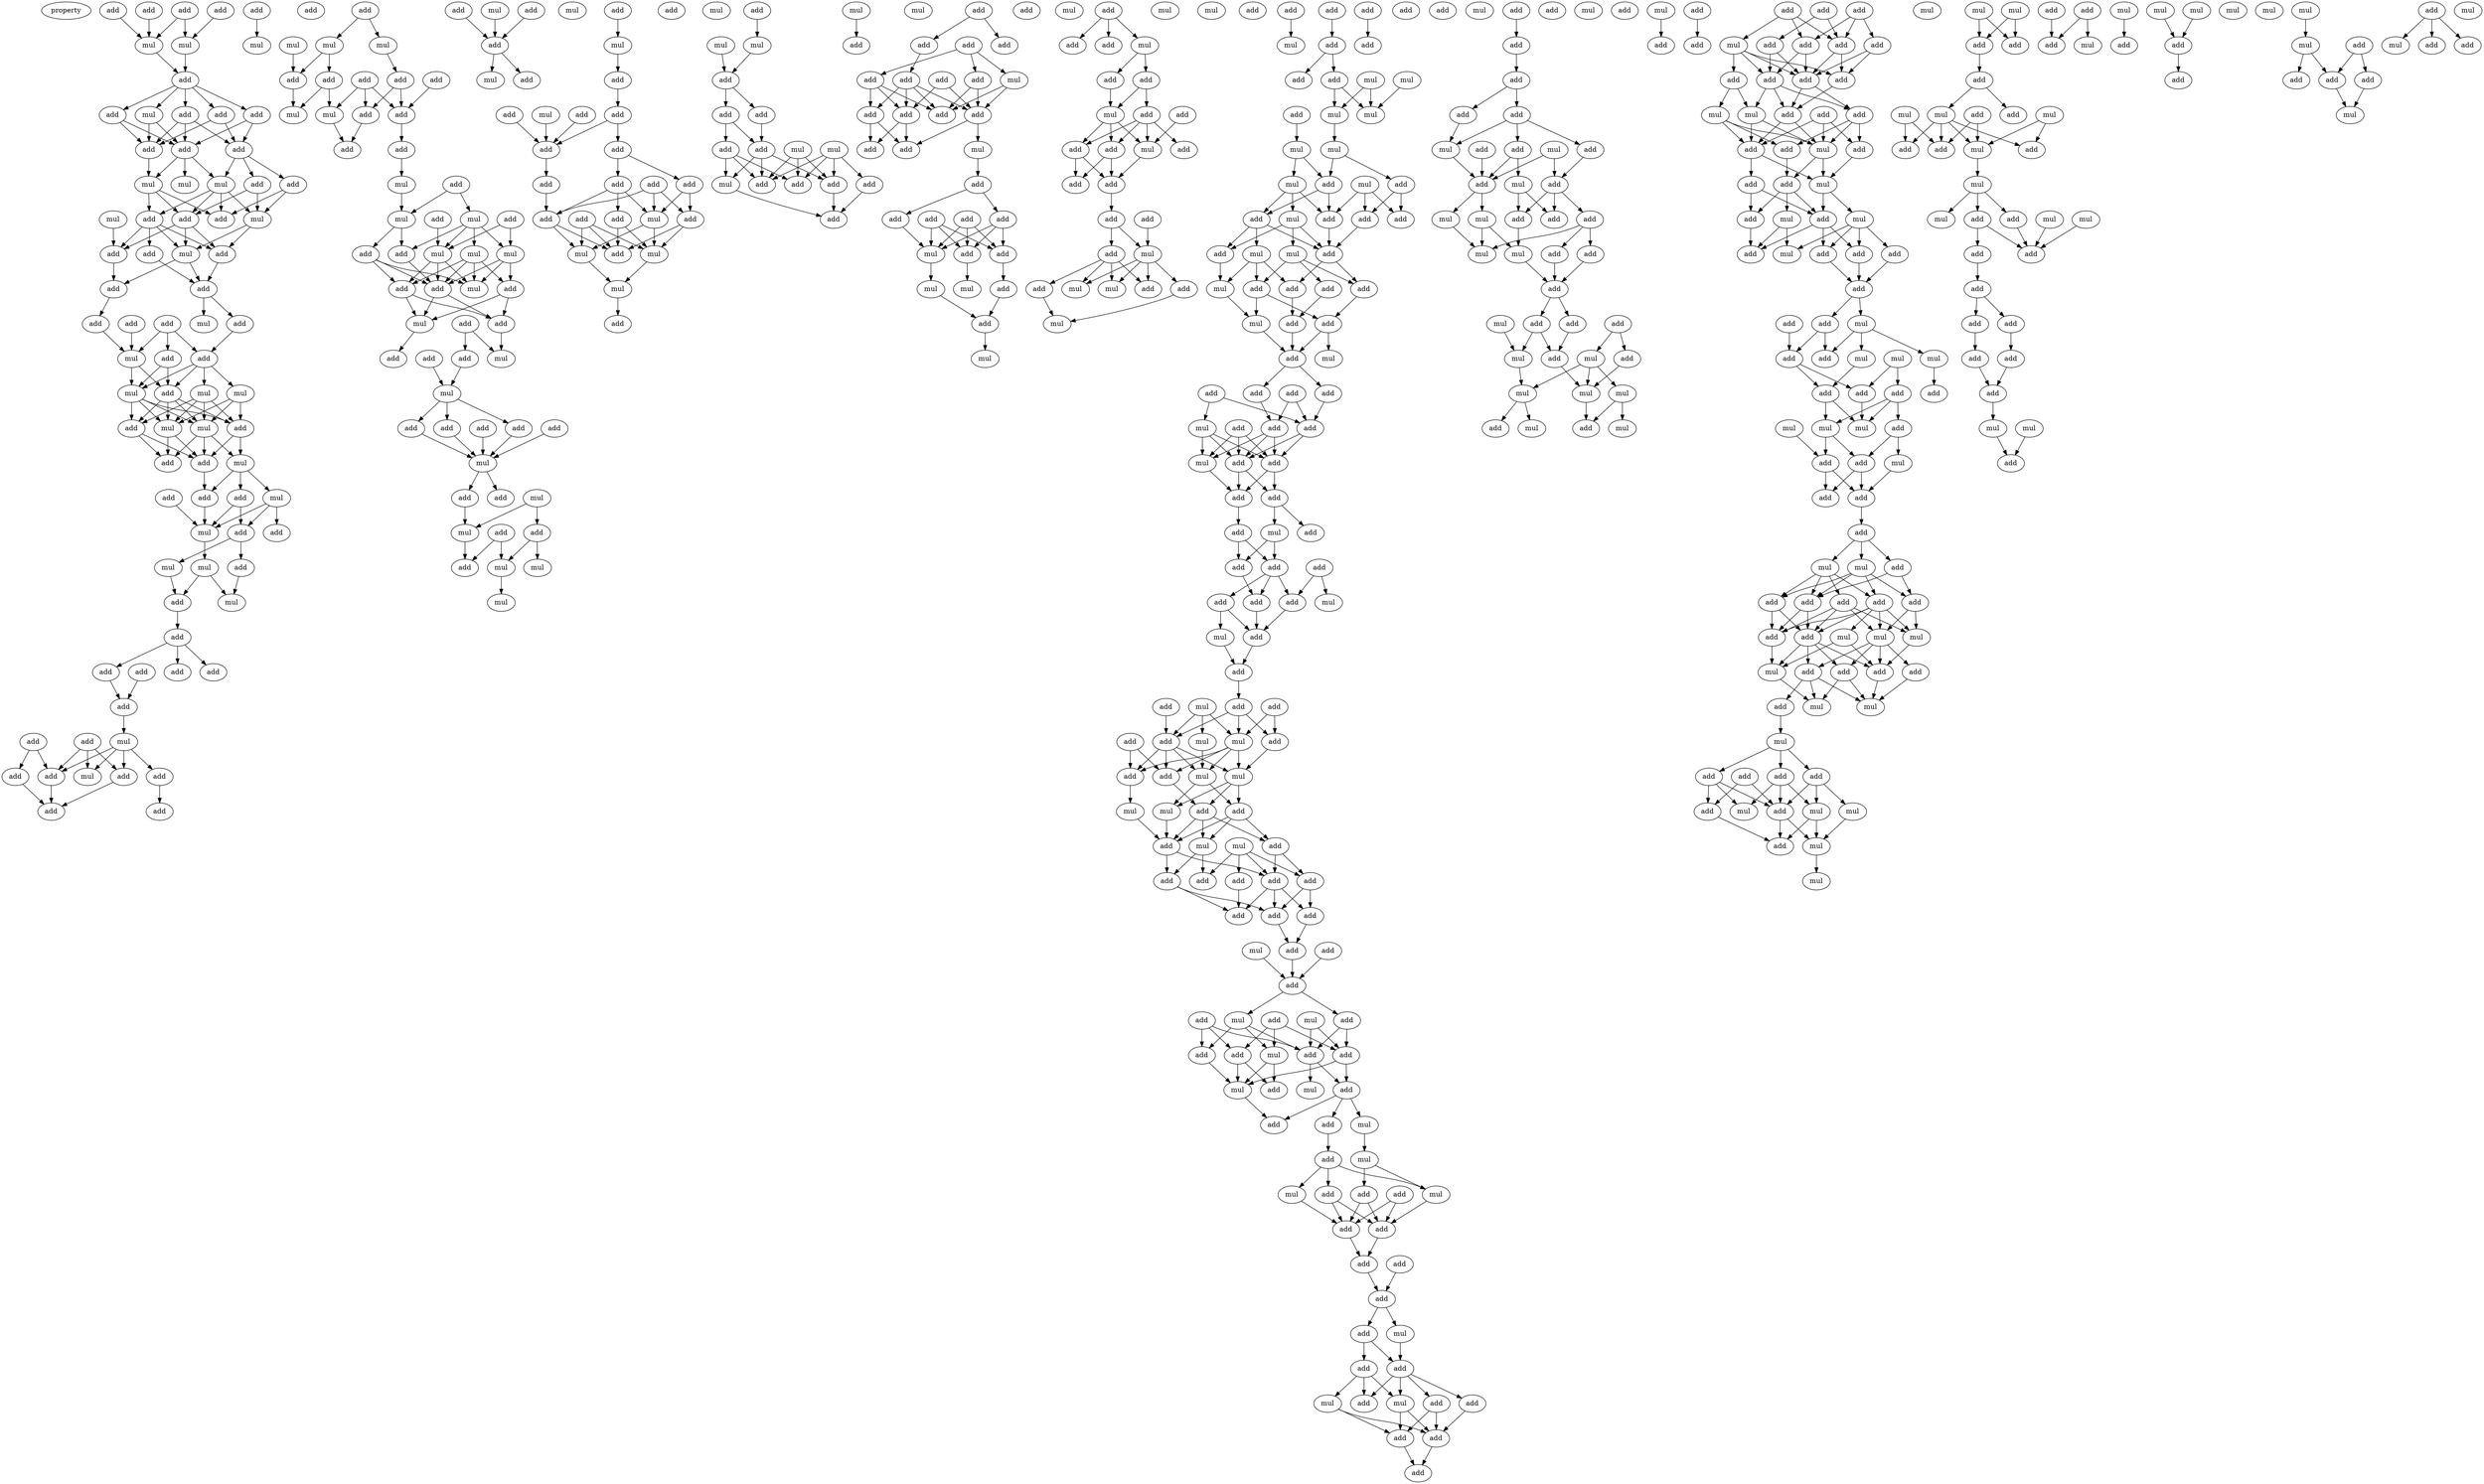 digraph {
    node [fontcolor=black]
    property [mul=2,lf=1.3]
    0 [ label = add ];
    1 [ label = add ];
    2 [ label = add ];
    3 [ label = add ];
    4 [ label = add ];
    5 [ label = mul ];
    6 [ label = mul ];
    7 [ label = mul ];
    8 [ label = add ];
    9 [ label = add ];
    10 [ label = add ];
    11 [ label = add ];
    12 [ label = mul ];
    13 [ label = add ];
    14 [ label = add ];
    15 [ label = add ];
    16 [ label = add ];
    17 [ label = add ];
    18 [ label = add ];
    19 [ label = mul ];
    20 [ label = mul ];
    21 [ label = mul ];
    22 [ label = add ];
    23 [ label = add ];
    24 [ label = add ];
    25 [ label = mul ];
    26 [ label = mul ];
    27 [ label = mul ];
    28 [ label = add ];
    29 [ label = add ];
    30 [ label = add ];
    31 [ label = add ];
    32 [ label = add ];
    33 [ label = add ];
    34 [ label = add ];
    35 [ label = add ];
    36 [ label = add ];
    37 [ label = mul ];
    38 [ label = mul ];
    39 [ label = add ];
    40 [ label = add ];
    41 [ label = mul ];
    42 [ label = mul ];
    43 [ label = mul ];
    44 [ label = add ];
    45 [ label = mul ];
    46 [ label = add ];
    47 [ label = mul ];
    48 [ label = add ];
    49 [ label = add ];
    50 [ label = add ];
    51 [ label = mul ];
    52 [ label = add ];
    53 [ label = add ];
    54 [ label = add ];
    55 [ label = mul ];
    56 [ label = add ];
    57 [ label = add ];
    58 [ label = mul ];
    59 [ label = mul ];
    60 [ label = add ];
    61 [ label = mul ];
    62 [ label = add ];
    63 [ label = mul ];
    64 [ label = add ];
    65 [ label = add ];
    66 [ label = add ];
    67 [ label = add ];
    68 [ label = add ];
    69 [ label = add ];
    70 [ label = add ];
    71 [ label = add ];
    72 [ label = mul ];
    73 [ label = add ];
    74 [ label = add ];
    75 [ label = mul ];
    76 [ label = add ];
    77 [ label = add ];
    78 [ label = add ];
    79 [ label = add ];
    80 [ label = add ];
    81 [ label = add ];
    82 [ label = mul ];
    83 [ label = mul ];
    84 [ label = mul ];
    85 [ label = add ];
    86 [ label = add ];
    87 [ label = add ];
    88 [ label = add ];
    89 [ label = add ];
    90 [ label = add ];
    91 [ label = mul ];
    92 [ label = add ];
    93 [ label = mul ];
    94 [ label = add ];
    95 [ label = add ];
    96 [ label = add ];
    97 [ label = mul ];
    98 [ label = add ];
    99 [ label = mul ];
    100 [ label = mul ];
    101 [ label = add ];
    102 [ label = mul ];
    103 [ label = mul ];
    104 [ label = add ];
    105 [ label = add ];
    106 [ label = mul ];
    107 [ label = add ];
    108 [ label = add ];
    109 [ label = add ];
    110 [ label = mul ];
    111 [ label = add ];
    112 [ label = mul ];
    113 [ label = add ];
    114 [ label = add ];
    115 [ label = add ];
    116 [ label = mul ];
    117 [ label = add ];
    118 [ label = mul ];
    119 [ label = add ];
    120 [ label = add ];
    121 [ label = add ];
    122 [ label = add ];
    123 [ label = add ];
    124 [ label = mul ];
    125 [ label = add ];
    126 [ label = add ];
    127 [ label = mul ];
    128 [ label = add ];
    129 [ label = add ];
    130 [ label = mul ];
    131 [ label = add ];
    132 [ label = mul ];
    133 [ label = mul ];
    134 [ label = add ];
    135 [ label = mul ];
    136 [ label = mul ];
    137 [ label = add ];
    138 [ label = mul ];
    139 [ label = add ];
    140 [ label = mul ];
    141 [ label = add ];
    142 [ label = add ];
    143 [ label = mul ];
    144 [ label = add ];
    145 [ label = mul ];
    146 [ label = add ];
    147 [ label = mul ];
    148 [ label = add ];
    149 [ label = add ];
    150 [ label = add ];
    151 [ label = add ];
    152 [ label = add ];
    153 [ label = add ];
    154 [ label = add ];
    155 [ label = add ];
    156 [ label = add ];
    157 [ label = add ];
    158 [ label = add ];
    159 [ label = add ];
    160 [ label = mul ];
    161 [ label = add ];
    162 [ label = mul ];
    163 [ label = add ];
    164 [ label = mul ];
    165 [ label = mul ];
    166 [ label = add ];
    167 [ label = mul ];
    168 [ label = add ];
    169 [ label = mul ];
    170 [ label = add ];
    171 [ label = add ];
    172 [ label = add ];
    173 [ label = add ];
    174 [ label = mul ];
    175 [ label = mul ];
    176 [ label = add ];
    177 [ label = add ];
    178 [ label = mul ];
    179 [ label = add ];
    180 [ label = add ];
    181 [ label = add ];
    182 [ label = add ];
    183 [ label = mul ];
    184 [ label = add ];
    185 [ label = mul ];
    186 [ label = add ];
    187 [ label = add ];
    188 [ label = add ];
    189 [ label = add ];
    190 [ label = mul ];
    191 [ label = add ];
    192 [ label = add ];
    193 [ label = add ];
    194 [ label = add ];
    195 [ label = add ];
    196 [ label = add ];
    197 [ label = add ];
    198 [ label = add ];
    199 [ label = add ];
    200 [ label = mul ];
    201 [ label = add ];
    202 [ label = add ];
    203 [ label = add ];
    204 [ label = add ];
    205 [ label = add ];
    206 [ label = add ];
    207 [ label = mul ];
    208 [ label = add ];
    209 [ label = add ];
    210 [ label = mul ];
    211 [ label = mul ];
    212 [ label = add ];
    213 [ label = add ];
    214 [ label = add ];
    215 [ label = mul ];
    216 [ label = mul ];
    217 [ label = add ];
    218 [ label = add ];
    219 [ label = mul ];
    220 [ label = add ];
    221 [ label = mul ];
    222 [ label = add ];
    223 [ label = add ];
    224 [ label = mul ];
    225 [ label = add ];
    226 [ label = add ];
    227 [ label = add ];
    228 [ label = add ];
    229 [ label = add ];
    230 [ label = mul ];
    231 [ label = mul ];
    232 [ label = add ];
    233 [ label = add ];
    234 [ label = add ];
    235 [ label = add ];
    236 [ label = add ];
    237 [ label = mul ];
    238 [ label = add ];
    239 [ label = mul ];
    240 [ label = add ];
    241 [ label = add ];
    242 [ label = mul ];
    243 [ label = add ];
    244 [ label = add ];
    245 [ label = mul ];
    246 [ label = mul ];
    247 [ label = add ];
    248 [ label = add ];
    249 [ label = add ];
    250 [ label = mul ];
    251 [ label = add ];
    252 [ label = add ];
    253 [ label = add ];
    254 [ label = mul ];
    255 [ label = add ];
    256 [ label = mul ];
    257 [ label = mul ];
    258 [ label = mul ];
    259 [ label = mul ];
    260 [ label = add ];
    261 [ label = mul ];
    262 [ label = add ];
    263 [ label = mul ];
    264 [ label = add ];
    265 [ label = add ];
    266 [ label = add ];
    267 [ label = add ];
    268 [ label = mul ];
    269 [ label = add ];
    270 [ label = mul ];
    271 [ label = add ];
    272 [ label = mul ];
    273 [ label = add ];
    274 [ label = add ];
    275 [ label = add ];
    276 [ label = mul ];
    277 [ label = add ];
    278 [ label = add ];
    279 [ label = add ];
    280 [ label = mul ];
    281 [ label = add ];
    282 [ label = mul ];
    283 [ label = add ];
    284 [ label = add ];
    285 [ label = add ];
    286 [ label = add ];
    287 [ label = mul ];
    288 [ label = add ];
    289 [ label = add ];
    290 [ label = add ];
    291 [ label = add ];
    292 [ label = mul ];
    293 [ label = add ];
    294 [ label = add ];
    295 [ label = add ];
    296 [ label = mul ];
    297 [ label = add ];
    298 [ label = add ];
    299 [ label = add ];
    300 [ label = add ];
    301 [ label = add ];
    302 [ label = add ];
    303 [ label = add ];
    304 [ label = add ];
    305 [ label = mul ];
    306 [ label = mul ];
    307 [ label = add ];
    308 [ label = add ];
    309 [ label = add ];
    310 [ label = add ];
    311 [ label = add ];
    312 [ label = mul ];
    313 [ label = add ];
    314 [ label = mul ];
    315 [ label = add ];
    316 [ label = add ];
    317 [ label = mul ];
    318 [ label = add ];
    319 [ label = add ];
    320 [ label = mul ];
    321 [ label = mul ];
    322 [ label = add ];
    323 [ label = mul ];
    324 [ label = add ];
    325 [ label = mul ];
    326 [ label = mul ];
    327 [ label = add ];
    328 [ label = mul ];
    329 [ label = add ];
    330 [ label = add ];
    331 [ label = add ];
    332 [ label = add ];
    333 [ label = add ];
    334 [ label = add ];
    335 [ label = add ];
    336 [ label = add ];
    337 [ label = add ];
    338 [ label = mul ];
    339 [ label = add ];
    340 [ label = add ];
    341 [ label = add ];
    342 [ label = add ];
    343 [ label = add ];
    344 [ label = add ];
    345 [ label = mul ];
    346 [ label = add ];
    347 [ label = mul ];
    348 [ label = add ];
    349 [ label = mul ];
    350 [ label = add ];
    351 [ label = add ];
    352 [ label = add ];
    353 [ label = add ];
    354 [ label = mul ];
    355 [ label = mul ];
    356 [ label = add ];
    357 [ label = add ];
    358 [ label = add ];
    359 [ label = mul ];
    360 [ label = add ];
    361 [ label = mul ];
    362 [ label = add ];
    363 [ label = add ];
    364 [ label = mul ];
    365 [ label = add ];
    366 [ label = mul ];
    367 [ label = add ];
    368 [ label = add ];
    369 [ label = add ];
    370 [ label = add ];
    371 [ label = add ];
    372 [ label = add ];
    373 [ label = add ];
    374 [ label = mul ];
    375 [ label = add ];
    376 [ label = add ];
    377 [ label = add ];
    378 [ label = mul ];
    379 [ label = add ];
    380 [ label = mul ];
    381 [ label = add ];
    382 [ label = add ];
    383 [ label = add ];
    384 [ label = mul ];
    385 [ label = add ];
    386 [ label = add ];
    387 [ label = add ];
    388 [ label = add ];
    389 [ label = add ];
    390 [ label = add ];
    391 [ label = mul ];
    392 [ label = add ];
    393 [ label = add ];
    394 [ label = add ];
    395 [ label = add ];
    396 [ label = mul ];
    397 [ label = mul ];
    398 [ label = add ];
    399 [ label = mul ];
    400 [ label = add ];
    401 [ label = add ];
    402 [ label = mul ];
    403 [ label = mul ];
    404 [ label = add ];
    405 [ label = add ];
    406 [ label = mul ];
    407 [ label = add ];
    408 [ label = add ];
    409 [ label = mul ];
    410 [ label = add ];
    411 [ label = add ];
    412 [ label = mul ];
    413 [ label = add ];
    414 [ label = add ];
    415 [ label = add ];
    416 [ label = add ];
    417 [ label = mul ];
    418 [ label = mul ];
    419 [ label = add ];
    420 [ label = mul ];
    421 [ label = mul ];
    422 [ label = mul ];
    423 [ label = add ];
    424 [ label = add ];
    425 [ label = mul ];
    426 [ label = mul ];
    427 [ label = mul ];
    428 [ label = add ];
    429 [ label = add ];
    430 [ label = add ];
    431 [ label = add ];
    432 [ label = add ];
    433 [ label = add ];
    434 [ label = add ];
    435 [ label = mul ];
    436 [ label = add ];
    437 [ label = add ];
    438 [ label = add ];
    439 [ label = add ];
    440 [ label = add ];
    441 [ label = add ];
    442 [ label = add ];
    443 [ label = mul ];
    444 [ label = add ];
    445 [ label = add ];
    446 [ label = add ];
    447 [ label = mul ];
    448 [ label = mul ];
    449 [ label = add ];
    450 [ label = add ];
    451 [ label = add ];
    452 [ label = mul ];
    453 [ label = add ];
    454 [ label = add ];
    455 [ label = add ];
    456 [ label = add ];
    457 [ label = mul ];
    458 [ label = mul ];
    459 [ label = add ];
    460 [ label = mul ];
    461 [ label = add ];
    462 [ label = add ];
    463 [ label = add ];
    464 [ label = add ];
    465 [ label = add ];
    466 [ label = mul ];
    467 [ label = add ];
    468 [ label = mul ];
    469 [ label = add ];
    470 [ label = mul ];
    471 [ label = mul ];
    472 [ label = add ];
    473 [ label = add ];
    474 [ label = add ];
    475 [ label = add ];
    476 [ label = add ];
    477 [ label = mul ];
    478 [ label = mul ];
    479 [ label = add ];
    480 [ label = mul ];
    481 [ label = add ];
    482 [ label = mul ];
    483 [ label = add ];
    484 [ label = add ];
    485 [ label = add ];
    486 [ label = add ];
    487 [ label = add ];
    488 [ label = mul ];
    489 [ label = mul ];
    490 [ label = add ];
    491 [ label = add ];
    492 [ label = add ];
    493 [ label = add ];
    494 [ label = add ];
    495 [ label = add ];
    496 [ label = mul ];
    497 [ label = mul ];
    498 [ label = mul ];
    499 [ label = add ];
    500 [ label = mul ];
    501 [ label = add ];
    502 [ label = add ];
    503 [ label = add ];
    504 [ label = add ];
    505 [ label = add ];
    506 [ label = mul ];
    507 [ label = mul ];
    508 [ label = mul ];
    509 [ label = add ];
    510 [ label = add ];
    511 [ label = add ];
    512 [ label = add ];
    513 [ label = mul ];
    514 [ label = add ];
    515 [ label = add ];
    516 [ label = mul ];
    517 [ label = mul ];
    518 [ label = mul ];
    519 [ label = add ];
    520 [ label = mul ];
    521 [ label = mul ];
    522 [ label = mul ];
    523 [ label = mul ];
    524 [ label = add ];
    525 [ label = add ];
    526 [ label = add ];
    527 [ label = add ];
    528 [ label = mul ];
    529 [ label = add ];
    530 [ label = mul ];
    531 [ label = mul ];
    532 [ label = add ];
    533 [ label = add ];
    534 [ label = add ];
    535 [ label = mul ];
    536 [ label = mul ];
    537 [ label = mul ];
    538 [ label = add ];
    539 [ label = mul ];
    540 [ label = mul ];
    541 [ label = add ];
    542 [ label = add ];
    543 [ label = add ];
    544 [ label = add ];
    545 [ label = add ];
    546 [ label = add ];
    547 [ label = add ];
    548 [ label = add ];
    549 [ label = add ];
    550 [ label = add ];
    551 [ label = add ];
    552 [ label = mul ];
    553 [ label = add ];
    554 [ label = mul ];
    555 [ label = mul ];
    556 [ label = add ];
    557 [ label = mul ];
    558 [ label = mul ];
    559 [ label = mul ];
    560 [ label = mul ];
    561 [ label = mul ];
    562 [ label = add ];
    563 [ label = add ];
    564 [ label = mul ];
    565 [ label = add ];
    566 [ label = mul ];
    567 [ label = add ];
    568 [ label = add ];
    569 [ label = add ];
    570 [ label = add ];
    571 [ label = mul ];
    572 [ label = add ];
    573 [ label = mul ];
    574 [ label = add ];
    575 [ label = mul ];
    576 [ label = add ];
    0 -> 5 [ name = 0 ];
    1 -> 5 [ name = 1 ];
    1 -> 7 [ name = 2 ];
    2 -> 6 [ name = 3 ];
    3 -> 7 [ name = 4 ];
    4 -> 5 [ name = 5 ];
    5 -> 8 [ name = 6 ];
    7 -> 8 [ name = 7 ];
    8 -> 9 [ name = 8 ];
    8 -> 10 [ name = 9 ];
    8 -> 11 [ name = 10 ];
    8 -> 12 [ name = 11 ];
    8 -> 13 [ name = 12 ];
    9 -> 15 [ name = 13 ];
    9 -> 16 [ name = 14 ];
    10 -> 14 [ name = 15 ];
    10 -> 15 [ name = 16 ];
    11 -> 14 [ name = 17 ];
    11 -> 15 [ name = 18 ];
    11 -> 16 [ name = 19 ];
    12 -> 14 [ name = 20 ];
    12 -> 16 [ name = 21 ];
    13 -> 14 [ name = 22 ];
    13 -> 16 [ name = 23 ];
    14 -> 20 [ name = 24 ];
    15 -> 17 [ name = 25 ];
    15 -> 18 [ name = 26 ];
    15 -> 21 [ name = 27 ];
    16 -> 19 [ name = 28 ];
    16 -> 20 [ name = 29 ];
    16 -> 21 [ name = 30 ];
    17 -> 22 [ name = 31 ];
    17 -> 26 [ name = 32 ];
    18 -> 23 [ name = 33 ];
    18 -> 26 [ name = 34 ];
    20 -> 22 [ name = 35 ];
    20 -> 23 [ name = 36 ];
    20 -> 24 [ name = 37 ];
    21 -> 22 [ name = 38 ];
    21 -> 23 [ name = 39 ];
    21 -> 24 [ name = 40 ];
    21 -> 26 [ name = 41 ];
    23 -> 27 [ name = 42 ];
    23 -> 28 [ name = 43 ];
    23 -> 30 [ name = 44 ];
    24 -> 27 [ name = 45 ];
    24 -> 28 [ name = 46 ];
    24 -> 29 [ name = 47 ];
    24 -> 30 [ name = 48 ];
    25 -> 30 [ name = 49 ];
    26 -> 27 [ name = 50 ];
    26 -> 28 [ name = 51 ];
    27 -> 31 [ name = 52 ];
    27 -> 32 [ name = 53 ];
    28 -> 32 [ name = 54 ];
    29 -> 32 [ name = 55 ];
    30 -> 31 [ name = 56 ];
    31 -> 33 [ name = 57 ];
    32 -> 35 [ name = 58 ];
    32 -> 37 [ name = 59 ];
    33 -> 38 [ name = 60 ];
    34 -> 38 [ name = 61 ];
    34 -> 39 [ name = 62 ];
    34 -> 40 [ name = 63 ];
    35 -> 40 [ name = 64 ];
    36 -> 38 [ name = 65 ];
    38 -> 41 [ name = 66 ];
    38 -> 44 [ name = 67 ];
    39 -> 41 [ name = 68 ];
    39 -> 44 [ name = 69 ];
    40 -> 41 [ name = 70 ];
    40 -> 42 [ name = 71 ];
    40 -> 43 [ name = 72 ];
    40 -> 44 [ name = 73 ];
    41 -> 45 [ name = 74 ];
    41 -> 46 [ name = 75 ];
    41 -> 47 [ name = 76 ];
    41 -> 48 [ name = 77 ];
    42 -> 45 [ name = 78 ];
    42 -> 47 [ name = 79 ];
    42 -> 48 [ name = 80 ];
    43 -> 45 [ name = 81 ];
    43 -> 46 [ name = 82 ];
    43 -> 47 [ name = 83 ];
    43 -> 48 [ name = 84 ];
    44 -> 45 [ name = 85 ];
    44 -> 46 [ name = 86 ];
    44 -> 47 [ name = 87 ];
    44 -> 48 [ name = 88 ];
    45 -> 49 [ name = 89 ];
    45 -> 50 [ name = 90 ];
    46 -> 49 [ name = 91 ];
    46 -> 50 [ name = 92 ];
    47 -> 49 [ name = 93 ];
    47 -> 50 [ name = 94 ];
    47 -> 51 [ name = 95 ];
    48 -> 50 [ name = 96 ];
    48 -> 51 [ name = 97 ];
    50 -> 54 [ name = 98 ];
    51 -> 53 [ name = 99 ];
    51 -> 54 [ name = 100 ];
    51 -> 55 [ name = 101 ];
    52 -> 58 [ name = 102 ];
    53 -> 56 [ name = 103 ];
    53 -> 58 [ name = 104 ];
    54 -> 58 [ name = 105 ];
    55 -> 56 [ name = 106 ];
    55 -> 57 [ name = 107 ];
    55 -> 58 [ name = 108 ];
    56 -> 59 [ name = 109 ];
    56 -> 60 [ name = 110 ];
    58 -> 61 [ name = 111 ];
    59 -> 62 [ name = 112 ];
    60 -> 63 [ name = 113 ];
    61 -> 62 [ name = 114 ];
    61 -> 63 [ name = 115 ];
    62 -> 64 [ name = 116 ];
    64 -> 66 [ name = 117 ];
    64 -> 68 [ name = 118 ];
    64 -> 69 [ name = 119 ];
    67 -> 70 [ name = 120 ];
    68 -> 70 [ name = 121 ];
    70 -> 72 [ name = 122 ];
    71 -> 74 [ name = 123 ];
    71 -> 75 [ name = 124 ];
    71 -> 77 [ name = 125 ];
    72 -> 74 [ name = 126 ];
    72 -> 75 [ name = 127 ];
    72 -> 76 [ name = 128 ];
    72 -> 77 [ name = 129 ];
    73 -> 77 [ name = 130 ];
    73 -> 78 [ name = 131 ];
    74 -> 79 [ name = 132 ];
    76 -> 80 [ name = 133 ];
    77 -> 79 [ name = 134 ];
    78 -> 79 [ name = 135 ];
    81 -> 82 [ name = 136 ];
    81 -> 83 [ name = 137 ];
    82 -> 86 [ name = 138 ];
    82 -> 88 [ name = 139 ];
    83 -> 87 [ name = 140 ];
    84 -> 86 [ name = 141 ];
    85 -> 90 [ name = 142 ];
    85 -> 91 [ name = 143 ];
    85 -> 92 [ name = 144 ];
    86 -> 93 [ name = 145 ];
    87 -> 90 [ name = 146 ];
    87 -> 92 [ name = 147 ];
    88 -> 91 [ name = 148 ];
    88 -> 93 [ name = 149 ];
    89 -> 90 [ name = 150 ];
    90 -> 95 [ name = 151 ];
    91 -> 94 [ name = 152 ];
    92 -> 94 [ name = 153 ];
    95 -> 97 [ name = 154 ];
    96 -> 99 [ name = 155 ];
    96 -> 100 [ name = 156 ];
    97 -> 99 [ name = 157 ];
    98 -> 102 [ name = 158 ];
    98 -> 103 [ name = 159 ];
    99 -> 104 [ name = 160 ];
    99 -> 105 [ name = 161 ];
    100 -> 102 [ name = 162 ];
    100 -> 103 [ name = 163 ];
    100 -> 104 [ name = 164 ];
    100 -> 106 [ name = 165 ];
    101 -> 102 [ name = 166 ];
    102 -> 108 [ name = 167 ];
    102 -> 109 [ name = 168 ];
    102 -> 110 [ name = 169 ];
    103 -> 107 [ name = 170 ];
    103 -> 108 [ name = 171 ];
    103 -> 110 [ name = 172 ];
    104 -> 108 [ name = 173 ];
    105 -> 108 [ name = 174 ];
    105 -> 109 [ name = 175 ];
    105 -> 110 [ name = 176 ];
    106 -> 107 [ name = 177 ];
    106 -> 108 [ name = 178 ];
    106 -> 109 [ name = 179 ];
    106 -> 110 [ name = 180 ];
    107 -> 111 [ name = 181 ];
    107 -> 112 [ name = 182 ];
    108 -> 111 [ name = 183 ];
    108 -> 112 [ name = 184 ];
    109 -> 111 [ name = 185 ];
    109 -> 112 [ name = 186 ];
    111 -> 116 [ name = 187 ];
    112 -> 115 [ name = 188 ];
    113 -> 116 [ name = 189 ];
    113 -> 117 [ name = 190 ];
    114 -> 118 [ name = 191 ];
    117 -> 118 [ name = 192 ];
    118 -> 119 [ name = 193 ];
    118 -> 120 [ name = 194 ];
    118 -> 122 [ name = 195 ];
    119 -> 124 [ name = 196 ];
    120 -> 124 [ name = 197 ];
    121 -> 124 [ name = 198 ];
    122 -> 124 [ name = 199 ];
    123 -> 124 [ name = 200 ];
    124 -> 125 [ name = 201 ];
    124 -> 126 [ name = 202 ];
    126 -> 130 [ name = 203 ];
    127 -> 129 [ name = 204 ];
    127 -> 130 [ name = 205 ];
    128 -> 131 [ name = 206 ];
    128 -> 133 [ name = 207 ];
    129 -> 132 [ name = 208 ];
    129 -> 133 [ name = 209 ];
    130 -> 131 [ name = 210 ];
    133 -> 138 [ name = 211 ];
    134 -> 139 [ name = 212 ];
    136 -> 139 [ name = 213 ];
    137 -> 139 [ name = 214 ];
    139 -> 140 [ name = 215 ];
    139 -> 144 [ name = 216 ];
    141 -> 145 [ name = 217 ];
    145 -> 146 [ name = 218 ];
    146 -> 149 [ name = 219 ];
    147 -> 152 [ name = 220 ];
    148 -> 152 [ name = 221 ];
    149 -> 151 [ name = 222 ];
    149 -> 152 [ name = 223 ];
    150 -> 152 [ name = 224 ];
    151 -> 154 [ name = 225 ];
    151 -> 155 [ name = 226 ];
    152 -> 153 [ name = 227 ];
    153 -> 159 [ name = 228 ];
    154 -> 158 [ name = 229 ];
    154 -> 160 [ name = 230 ];
    155 -> 159 [ name = 231 ];
    155 -> 160 [ name = 232 ];
    155 -> 161 [ name = 233 ];
    156 -> 158 [ name = 234 ];
    156 -> 159 [ name = 235 ];
    156 -> 160 [ name = 236 ];
    157 -> 162 [ name = 237 ];
    157 -> 163 [ name = 238 ];
    157 -> 164 [ name = 239 ];
    158 -> 162 [ name = 240 ];
    158 -> 163 [ name = 241 ];
    159 -> 163 [ name = 242 ];
    159 -> 164 [ name = 243 ];
    160 -> 162 [ name = 244 ];
    160 -> 164 [ name = 245 ];
    161 -> 162 [ name = 246 ];
    161 -> 163 [ name = 247 ];
    162 -> 165 [ name = 248 ];
    164 -> 165 [ name = 249 ];
    165 -> 168 [ name = 250 ];
    166 -> 169 [ name = 251 ];
    167 -> 170 [ name = 252 ];
    169 -> 170 [ name = 253 ];
    170 -> 171 [ name = 254 ];
    170 -> 172 [ name = 255 ];
    171 -> 173 [ name = 256 ];
    171 -> 176 [ name = 257 ];
    172 -> 173 [ name = 258 ];
    173 -> 177 [ name = 259 ];
    173 -> 178 [ name = 260 ];
    173 -> 180 [ name = 261 ];
    174 -> 177 [ name = 262 ];
    174 -> 179 [ name = 263 ];
    174 -> 180 [ name = 264 ];
    175 -> 177 [ name = 265 ];
    175 -> 179 [ name = 266 ];
    175 -> 180 [ name = 267 ];
    175 -> 181 [ name = 268 ];
    176 -> 177 [ name = 269 ];
    176 -> 178 [ name = 270 ];
    176 -> 179 [ name = 271 ];
    178 -> 182 [ name = 272 ];
    180 -> 182 [ name = 273 ];
    181 -> 182 [ name = 274 ];
    183 -> 184 [ name = 275 ];
    186 -> 188 [ name = 276 ];
    186 -> 189 [ name = 277 ];
    187 -> 190 [ name = 278 ];
    187 -> 191 [ name = 279 ];
    187 -> 194 [ name = 280 ];
    188 -> 192 [ name = 281 ];
    190 -> 195 [ name = 282 ];
    190 -> 197 [ name = 283 ];
    191 -> 195 [ name = 284 ];
    191 -> 197 [ name = 285 ];
    192 -> 195 [ name = 286 ];
    192 -> 196 [ name = 287 ];
    192 -> 197 [ name = 288 ];
    192 -> 198 [ name = 289 ];
    193 -> 196 [ name = 290 ];
    193 -> 197 [ name = 291 ];
    194 -> 195 [ name = 292 ];
    194 -> 196 [ name = 293 ];
    194 -> 198 [ name = 294 ];
    196 -> 199 [ name = 295 ];
    196 -> 201 [ name = 296 ];
    197 -> 200 [ name = 297 ];
    197 -> 201 [ name = 298 ];
    198 -> 199 [ name = 299 ];
    198 -> 201 [ name = 300 ];
    200 -> 202 [ name = 301 ];
    202 -> 203 [ name = 302 ];
    202 -> 206 [ name = 303 ];
    203 -> 207 [ name = 304 ];
    203 -> 208 [ name = 305 ];
    203 -> 209 [ name = 306 ];
    204 -> 207 [ name = 307 ];
    204 -> 208 [ name = 308 ];
    204 -> 209 [ name = 309 ];
    205 -> 207 [ name = 310 ];
    205 -> 208 [ name = 311 ];
    205 -> 209 [ name = 312 ];
    206 -> 207 [ name = 313 ];
    207 -> 210 [ name = 314 ];
    208 -> 211 [ name = 315 ];
    209 -> 212 [ name = 316 ];
    210 -> 213 [ name = 317 ];
    212 -> 213 [ name = 318 ];
    213 -> 215 [ name = 319 ];
    217 -> 218 [ name = 320 ];
    217 -> 220 [ name = 321 ];
    217 -> 221 [ name = 322 ];
    221 -> 222 [ name = 323 ];
    221 -> 223 [ name = 324 ];
    222 -> 224 [ name = 325 ];
    222 -> 226 [ name = 326 ];
    223 -> 224 [ name = 327 ];
    224 -> 227 [ name = 328 ];
    224 -> 229 [ name = 329 ];
    224 -> 231 [ name = 330 ];
    225 -> 231 [ name = 331 ];
    226 -> 227 [ name = 332 ];
    226 -> 228 [ name = 333 ];
    226 -> 229 [ name = 334 ];
    226 -> 231 [ name = 335 ];
    227 -> 232 [ name = 336 ];
    227 -> 233 [ name = 337 ];
    229 -> 232 [ name = 338 ];
    229 -> 233 [ name = 339 ];
    231 -> 233 [ name = 340 ];
    233 -> 236 [ name = 341 ];
    235 -> 237 [ name = 342 ];
    236 -> 237 [ name = 343 ];
    236 -> 238 [ name = 344 ];
    237 -> 239 [ name = 345 ];
    237 -> 240 [ name = 346 ];
    237 -> 242 [ name = 347 ];
    237 -> 243 [ name = 348 ];
    238 -> 239 [ name = 349 ];
    238 -> 241 [ name = 350 ];
    238 -> 242 [ name = 351 ];
    238 -> 243 [ name = 352 ];
    240 -> 245 [ name = 353 ];
    241 -> 245 [ name = 354 ];
    244 -> 246 [ name = 355 ];
    247 -> 248 [ name = 356 ];
    248 -> 251 [ name = 357 ];
    248 -> 252 [ name = 358 ];
    249 -> 253 [ name = 359 ];
    250 -> 256 [ name = 360 ];
    250 -> 257 [ name = 361 ];
    252 -> 256 [ name = 362 ];
    252 -> 257 [ name = 363 ];
    254 -> 257 [ name = 364 ];
    255 -> 258 [ name = 365 ];
    256 -> 259 [ name = 366 ];
    258 -> 260 [ name = 367 ];
    258 -> 261 [ name = 368 ];
    259 -> 260 [ name = 369 ];
    259 -> 262 [ name = 370 ];
    260 -> 264 [ name = 371 ];
    260 -> 267 [ name = 372 ];
    261 -> 264 [ name = 373 ];
    261 -> 267 [ name = 374 ];
    261 -> 268 [ name = 375 ];
    262 -> 265 [ name = 376 ];
    262 -> 266 [ name = 377 ];
    263 -> 264 [ name = 378 ];
    263 -> 265 [ name = 379 ];
    263 -> 266 [ name = 380 ];
    264 -> 269 [ name = 381 ];
    265 -> 269 [ name = 382 ];
    267 -> 269 [ name = 383 ];
    267 -> 271 [ name = 384 ];
    267 -> 272 [ name = 385 ];
    268 -> 269 [ name = 386 ];
    268 -> 270 [ name = 387 ];
    268 -> 271 [ name = 388 ];
    269 -> 275 [ name = 389 ];
    269 -> 277 [ name = 390 ];
    270 -> 273 [ name = 391 ];
    270 -> 274 [ name = 392 ];
    270 -> 275 [ name = 393 ];
    271 -> 276 [ name = 394 ];
    272 -> 273 [ name = 395 ];
    272 -> 276 [ name = 396 ];
    272 -> 277 [ name = 397 ];
    273 -> 278 [ name = 398 ];
    273 -> 280 [ name = 399 ];
    274 -> 279 [ name = 400 ];
    275 -> 278 [ name = 401 ];
    276 -> 280 [ name = 402 ];
    277 -> 279 [ name = 403 ];
    278 -> 281 [ name = 404 ];
    278 -> 282 [ name = 405 ];
    279 -> 281 [ name = 406 ];
    280 -> 281 [ name = 407 ];
    281 -> 285 [ name = 408 ];
    281 -> 286 [ name = 409 ];
    283 -> 287 [ name = 410 ];
    283 -> 290 [ name = 411 ];
    284 -> 289 [ name = 412 ];
    284 -> 290 [ name = 413 ];
    285 -> 290 [ name = 414 ];
    286 -> 289 [ name = 415 ];
    287 -> 291 [ name = 416 ];
    287 -> 292 [ name = 417 ];
    287 -> 293 [ name = 418 ];
    288 -> 291 [ name = 419 ];
    288 -> 292 [ name = 420 ];
    288 -> 293 [ name = 421 ];
    289 -> 291 [ name = 422 ];
    289 -> 292 [ name = 423 ];
    289 -> 293 [ name = 424 ];
    290 -> 291 [ name = 425 ];
    290 -> 293 [ name = 426 ];
    291 -> 294 [ name = 427 ];
    291 -> 295 [ name = 428 ];
    292 -> 294 [ name = 429 ];
    293 -> 294 [ name = 430 ];
    293 -> 295 [ name = 431 ];
    294 -> 297 [ name = 432 ];
    295 -> 296 [ name = 433 ];
    295 -> 298 [ name = 434 ];
    296 -> 299 [ name = 435 ];
    296 -> 301 [ name = 436 ];
    297 -> 299 [ name = 437 ];
    297 -> 301 [ name = 438 ];
    299 -> 302 [ name = 439 ];
    300 -> 304 [ name = 440 ];
    300 -> 305 [ name = 441 ];
    301 -> 302 [ name = 442 ];
    301 -> 303 [ name = 443 ];
    301 -> 304 [ name = 444 ];
    302 -> 307 [ name = 445 ];
    303 -> 306 [ name = 446 ];
    303 -> 307 [ name = 447 ];
    304 -> 307 [ name = 448 ];
    306 -> 308 [ name = 449 ];
    307 -> 308 [ name = 450 ];
    308 -> 311 [ name = 451 ];
    309 -> 313 [ name = 452 ];
    309 -> 317 [ name = 453 ];
    310 -> 316 [ name = 454 ];
    311 -> 313 [ name = 455 ];
    311 -> 316 [ name = 456 ];
    311 -> 317 [ name = 457 ];
    312 -> 314 [ name = 458 ];
    312 -> 316 [ name = 459 ];
    312 -> 317 [ name = 460 ];
    313 -> 320 [ name = 461 ];
    314 -> 321 [ name = 462 ];
    315 -> 318 [ name = 463 ];
    315 -> 319 [ name = 464 ];
    316 -> 318 [ name = 465 ];
    316 -> 319 [ name = 466 ];
    316 -> 320 [ name = 467 ];
    316 -> 321 [ name = 468 ];
    317 -> 318 [ name = 469 ];
    317 -> 319 [ name = 470 ];
    317 -> 320 [ name = 471 ];
    317 -> 321 [ name = 472 ];
    318 -> 324 [ name = 473 ];
    319 -> 325 [ name = 474 ];
    320 -> 322 [ name = 475 ];
    320 -> 323 [ name = 476 ];
    320 -> 324 [ name = 477 ];
    321 -> 322 [ name = 478 ];
    321 -> 323 [ name = 479 ];
    322 -> 326 [ name = 480 ];
    322 -> 327 [ name = 481 ];
    322 -> 329 [ name = 482 ];
    323 -> 327 [ name = 483 ];
    324 -> 326 [ name = 484 ];
    324 -> 327 [ name = 485 ];
    324 -> 329 [ name = 486 ];
    325 -> 327 [ name = 487 ];
    326 -> 331 [ name = 488 ];
    326 -> 333 [ name = 489 ];
    327 -> 330 [ name = 490 ];
    327 -> 331 [ name = 491 ];
    328 -> 330 [ name = 492 ];
    328 -> 332 [ name = 493 ];
    328 -> 333 [ name = 494 ];
    328 -> 334 [ name = 495 ];
    329 -> 330 [ name = 496 ];
    329 -> 332 [ name = 497 ];
    330 -> 335 [ name = 498 ];
    330 -> 336 [ name = 499 ];
    330 -> 337 [ name = 500 ];
    331 -> 336 [ name = 501 ];
    331 -> 337 [ name = 502 ];
    332 -> 335 [ name = 503 ];
    332 -> 336 [ name = 504 ];
    334 -> 337 [ name = 505 ];
    335 -> 339 [ name = 506 ];
    336 -> 339 [ name = 507 ];
    338 -> 342 [ name = 508 ];
    339 -> 342 [ name = 509 ];
    340 -> 342 [ name = 510 ];
    342 -> 343 [ name = 511 ];
    342 -> 345 [ name = 512 ];
    343 -> 348 [ name = 513 ];
    343 -> 351 [ name = 514 ];
    344 -> 348 [ name = 515 ];
    344 -> 349 [ name = 516 ];
    344 -> 350 [ name = 517 ];
    345 -> 349 [ name = 518 ];
    345 -> 351 [ name = 519 ];
    345 -> 352 [ name = 520 ];
    346 -> 350 [ name = 521 ];
    346 -> 351 [ name = 522 ];
    346 -> 352 [ name = 523 ];
    347 -> 348 [ name = 524 ];
    347 -> 351 [ name = 525 ];
    348 -> 354 [ name = 526 ];
    348 -> 356 [ name = 527 ];
    349 -> 353 [ name = 528 ];
    349 -> 354 [ name = 529 ];
    350 -> 353 [ name = 530 ];
    350 -> 354 [ name = 531 ];
    351 -> 355 [ name = 532 ];
    351 -> 356 [ name = 533 ];
    352 -> 354 [ name = 534 ];
    354 -> 357 [ name = 535 ];
    356 -> 357 [ name = 536 ];
    356 -> 358 [ name = 537 ];
    356 -> 359 [ name = 538 ];
    358 -> 360 [ name = 539 ];
    359 -> 361 [ name = 540 ];
    360 -> 363 [ name = 541 ];
    360 -> 364 [ name = 542 ];
    360 -> 366 [ name = 543 ];
    361 -> 362 [ name = 544 ];
    361 -> 364 [ name = 545 ];
    362 -> 367 [ name = 546 ];
    362 -> 368 [ name = 547 ];
    363 -> 367 [ name = 548 ];
    363 -> 368 [ name = 549 ];
    364 -> 367 [ name = 550 ];
    365 -> 367 [ name = 551 ];
    365 -> 368 [ name = 552 ];
    366 -> 368 [ name = 553 ];
    367 -> 369 [ name = 554 ];
    368 -> 369 [ name = 555 ];
    369 -> 371 [ name = 556 ];
    370 -> 371 [ name = 557 ];
    371 -> 372 [ name = 558 ];
    371 -> 374 [ name = 559 ];
    372 -> 375 [ name = 560 ];
    372 -> 376 [ name = 561 ];
    374 -> 375 [ name = 562 ];
    375 -> 377 [ name = 563 ];
    375 -> 379 [ name = 564 ];
    375 -> 380 [ name = 565 ];
    375 -> 381 [ name = 566 ];
    376 -> 378 [ name = 567 ];
    376 -> 380 [ name = 568 ];
    376 -> 381 [ name = 569 ];
    377 -> 382 [ name = 570 ];
    378 -> 382 [ name = 571 ];
    378 -> 383 [ name = 572 ];
    379 -> 382 [ name = 573 ];
    379 -> 383 [ name = 574 ];
    380 -> 382 [ name = 575 ];
    380 -> 383 [ name = 576 ];
    382 -> 385 [ name = 577 ];
    383 -> 385 [ name = 578 ];
    386 -> 387 [ name = 579 ];
    387 -> 389 [ name = 580 ];
    389 -> 390 [ name = 581 ];
    389 -> 392 [ name = 582 ];
    390 -> 396 [ name = 583 ];
    392 -> 393 [ name = 584 ];
    392 -> 395 [ name = 585 ];
    392 -> 396 [ name = 586 ];
    393 -> 400 [ name = 587 ];
    394 -> 398 [ name = 588 ];
    395 -> 398 [ name = 589 ];
    395 -> 399 [ name = 590 ];
    396 -> 398 [ name = 591 ];
    397 -> 398 [ name = 592 ];
    397 -> 400 [ name = 593 ];
    398 -> 402 [ name = 594 ];
    398 -> 403 [ name = 595 ];
    399 -> 404 [ name = 596 ];
    399 -> 405 [ name = 597 ];
    400 -> 401 [ name = 598 ];
    400 -> 404 [ name = 599 ];
    400 -> 405 [ name = 600 ];
    401 -> 407 [ name = 601 ];
    401 -> 408 [ name = 602 ];
    401 -> 409 [ name = 603 ];
    402 -> 409 [ name = 604 ];
    403 -> 406 [ name = 605 ];
    403 -> 409 [ name = 606 ];
    404 -> 406 [ name = 607 ];
    406 -> 411 [ name = 608 ];
    407 -> 411 [ name = 609 ];
    408 -> 411 [ name = 610 ];
    411 -> 414 [ name = 611 ];
    411 -> 415 [ name = 612 ];
    412 -> 418 [ name = 613 ];
    413 -> 416 [ name = 614 ];
    413 -> 417 [ name = 615 ];
    414 -> 418 [ name = 616 ];
    414 -> 419 [ name = 617 ];
    415 -> 419 [ name = 618 ];
    416 -> 420 [ name = 619 ];
    417 -> 420 [ name = 620 ];
    417 -> 421 [ name = 621 ];
    417 -> 422 [ name = 622 ];
    418 -> 421 [ name = 623 ];
    419 -> 420 [ name = 624 ];
    420 -> 424 [ name = 625 ];
    421 -> 423 [ name = 626 ];
    421 -> 425 [ name = 627 ];
    422 -> 424 [ name = 628 ];
    422 -> 426 [ name = 629 ];
    427 -> 428 [ name = 630 ];
    429 -> 432 [ name = 631 ];
    430 -> 434 [ name = 632 ];
    430 -> 435 [ name = 633 ];
    430 -> 437 [ name = 634 ];
    431 -> 434 [ name = 635 ];
    431 -> 436 [ name = 636 ];
    431 -> 437 [ name = 637 ];
    433 -> 437 [ name = 638 ];
    433 -> 438 [ name = 639 ];
    434 -> 439 [ name = 640 ];
    434 -> 441 [ name = 641 ];
    435 -> 439 [ name = 642 ];
    435 -> 440 [ name = 643 ];
    435 -> 441 [ name = 644 ];
    435 -> 442 [ name = 645 ];
    436 -> 440 [ name = 646 ];
    436 -> 441 [ name = 647 ];
    437 -> 440 [ name = 648 ];
    437 -> 441 [ name = 649 ];
    438 -> 439 [ name = 650 ];
    438 -> 441 [ name = 651 ];
    439 -> 443 [ name = 652 ];
    439 -> 444 [ name = 653 ];
    439 -> 445 [ name = 654 ];
    440 -> 445 [ name = 655 ];
    441 -> 444 [ name = 656 ];
    441 -> 445 [ name = 657 ];
    442 -> 443 [ name = 658 ];
    442 -> 447 [ name = 659 ];
    443 -> 448 [ name = 660 ];
    443 -> 450 [ name = 661 ];
    444 -> 448 [ name = 662 ];
    444 -> 449 [ name = 663 ];
    444 -> 451 [ name = 664 ];
    445 -> 448 [ name = 665 ];
    445 -> 450 [ name = 666 ];
    446 -> 448 [ name = 667 ];
    446 -> 450 [ name = 668 ];
    446 -> 451 [ name = 669 ];
    447 -> 448 [ name = 670 ];
    447 -> 449 [ name = 671 ];
    447 -> 450 [ name = 672 ];
    448 -> 452 [ name = 673 ];
    448 -> 454 [ name = 674 ];
    449 -> 454 [ name = 675 ];
    450 -> 452 [ name = 676 ];
    450 -> 453 [ name = 677 ];
    451 -> 452 [ name = 678 ];
    452 -> 455 [ name = 679 ];
    452 -> 458 [ name = 680 ];
    453 -> 455 [ name = 681 ];
    453 -> 456 [ name = 682 ];
    454 -> 455 [ name = 683 ];
    454 -> 456 [ name = 684 ];
    454 -> 457 [ name = 685 ];
    455 -> 459 [ name = 686 ];
    455 -> 462 [ name = 687 ];
    455 -> 463 [ name = 688 ];
    456 -> 463 [ name = 689 ];
    457 -> 460 [ name = 690 ];
    457 -> 463 [ name = 691 ];
    458 -> 459 [ name = 692 ];
    458 -> 460 [ name = 693 ];
    458 -> 461 [ name = 694 ];
    458 -> 462 [ name = 695 ];
    459 -> 464 [ name = 696 ];
    461 -> 464 [ name = 697 ];
    462 -> 464 [ name = 698 ];
    464 -> 465 [ name = 699 ];
    464 -> 466 [ name = 700 ];
    465 -> 469 [ name = 701 ];
    465 -> 472 [ name = 702 ];
    466 -> 468 [ name = 703 ];
    466 -> 469 [ name = 704 ];
    466 -> 471 [ name = 705 ];
    467 -> 472 [ name = 706 ];
    468 -> 473 [ name = 707 ];
    470 -> 474 [ name = 708 ];
    470 -> 475 [ name = 709 ];
    471 -> 476 [ name = 710 ];
    472 -> 473 [ name = 711 ];
    472 -> 474 [ name = 712 ];
    473 -> 477 [ name = 713 ];
    473 -> 480 [ name = 714 ];
    474 -> 477 [ name = 715 ];
    475 -> 477 [ name = 716 ];
    475 -> 479 [ name = 717 ];
    475 -> 480 [ name = 718 ];
    478 -> 483 [ name = 719 ];
    479 -> 481 [ name = 720 ];
    479 -> 482 [ name = 721 ];
    480 -> 481 [ name = 722 ];
    480 -> 483 [ name = 723 ];
    481 -> 484 [ name = 724 ];
    481 -> 485 [ name = 725 ];
    482 -> 485 [ name = 726 ];
    483 -> 484 [ name = 727 ];
    483 -> 485 [ name = 728 ];
    485 -> 486 [ name = 729 ];
    486 -> 487 [ name = 730 ];
    486 -> 488 [ name = 731 ];
    486 -> 489 [ name = 732 ];
    487 -> 491 [ name = 733 ];
    487 -> 493 [ name = 734 ];
    488 -> 490 [ name = 735 ];
    488 -> 491 [ name = 736 ];
    488 -> 492 [ name = 737 ];
    488 -> 494 [ name = 738 ];
    489 -> 490 [ name = 739 ];
    489 -> 491 [ name = 740 ];
    489 -> 492 [ name = 741 ];
    489 -> 493 [ name = 742 ];
    490 -> 495 [ name = 743 ];
    490 -> 499 [ name = 744 ];
    491 -> 495 [ name = 745 ];
    491 -> 499 [ name = 746 ];
    492 -> 495 [ name = 747 ];
    492 -> 496 [ name = 748 ];
    492 -> 497 [ name = 749 ];
    492 -> 498 [ name = 750 ];
    492 -> 499 [ name = 751 ];
    493 -> 496 [ name = 752 ];
    493 -> 497 [ name = 753 ];
    494 -> 495 [ name = 754 ];
    494 -> 496 [ name = 755 ];
    494 -> 497 [ name = 756 ];
    494 -> 499 [ name = 757 ];
    495 -> 500 [ name = 758 ];
    496 -> 501 [ name = 759 ];
    497 -> 501 [ name = 760 ];
    497 -> 502 [ name = 761 ];
    497 -> 503 [ name = 762 ];
    497 -> 504 [ name = 763 ];
    498 -> 500 [ name = 764 ];
    498 -> 501 [ name = 765 ];
    499 -> 500 [ name = 766 ];
    499 -> 501 [ name = 767 ];
    499 -> 502 [ name = 768 ];
    499 -> 504 [ name = 769 ];
    500 -> 507 [ name = 770 ];
    501 -> 506 [ name = 771 ];
    502 -> 505 [ name = 772 ];
    502 -> 506 [ name = 773 ];
    502 -> 507 [ name = 774 ];
    503 -> 506 [ name = 775 ];
    504 -> 506 [ name = 776 ];
    504 -> 507 [ name = 777 ];
    505 -> 508 [ name = 778 ];
    508 -> 509 [ name = 779 ];
    508 -> 510 [ name = 780 ];
    508 -> 511 [ name = 781 ];
    509 -> 513 [ name = 782 ];
    509 -> 514 [ name = 783 ];
    509 -> 517 [ name = 784 ];
    510 -> 514 [ name = 785 ];
    510 -> 516 [ name = 786 ];
    510 -> 517 [ name = 787 ];
    511 -> 514 [ name = 788 ];
    511 -> 515 [ name = 789 ];
    511 -> 516 [ name = 790 ];
    512 -> 514 [ name = 791 ];
    512 -> 515 [ name = 792 ];
    513 -> 518 [ name = 793 ];
    514 -> 518 [ name = 794 ];
    514 -> 519 [ name = 795 ];
    515 -> 519 [ name = 796 ];
    517 -> 518 [ name = 797 ];
    517 -> 519 [ name = 798 ];
    518 -> 520 [ name = 799 ];
    522 -> 524 [ name = 800 ];
    522 -> 525 [ name = 801 ];
    523 -> 524 [ name = 802 ];
    523 -> 525 [ name = 803 ];
    524 -> 526 [ name = 804 ];
    526 -> 527 [ name = 805 ];
    526 -> 528 [ name = 806 ];
    528 -> 532 [ name = 807 ];
    528 -> 533 [ name = 808 ];
    528 -> 534 [ name = 809 ];
    528 -> 535 [ name = 810 ];
    529 -> 533 [ name = 811 ];
    529 -> 535 [ name = 812 ];
    530 -> 532 [ name = 813 ];
    530 -> 533 [ name = 814 ];
    531 -> 534 [ name = 815 ];
    531 -> 535 [ name = 816 ];
    535 -> 536 [ name = 817 ];
    536 -> 538 [ name = 818 ];
    536 -> 540 [ name = 819 ];
    536 -> 541 [ name = 820 ];
    537 -> 542 [ name = 821 ];
    538 -> 542 [ name = 822 ];
    539 -> 542 [ name = 823 ];
    541 -> 542 [ name = 824 ];
    541 -> 543 [ name = 825 ];
    543 -> 544 [ name = 826 ];
    544 -> 545 [ name = 827 ];
    544 -> 546 [ name = 828 ];
    545 -> 548 [ name = 829 ];
    546 -> 547 [ name = 830 ];
    547 -> 550 [ name = 831 ];
    548 -> 550 [ name = 832 ];
    549 -> 553 [ name = 833 ];
    550 -> 552 [ name = 834 ];
    551 -> 553 [ name = 835 ];
    551 -> 554 [ name = 836 ];
    552 -> 556 [ name = 837 ];
    555 -> 556 [ name = 838 ];
    557 -> 562 [ name = 839 ];
    558 -> 563 [ name = 840 ];
    560 -> 563 [ name = 841 ];
    563 -> 565 [ name = 842 ];
    564 -> 566 [ name = 843 ];
    566 -> 569 [ name = 844 ];
    566 -> 570 [ name = 845 ];
    567 -> 568 [ name = 846 ];
    567 -> 570 [ name = 847 ];
    568 -> 571 [ name = 848 ];
    570 -> 571 [ name = 849 ];
    572 -> 573 [ name = 850 ];
    572 -> 574 [ name = 851 ];
    572 -> 576 [ name = 852 ];
}
